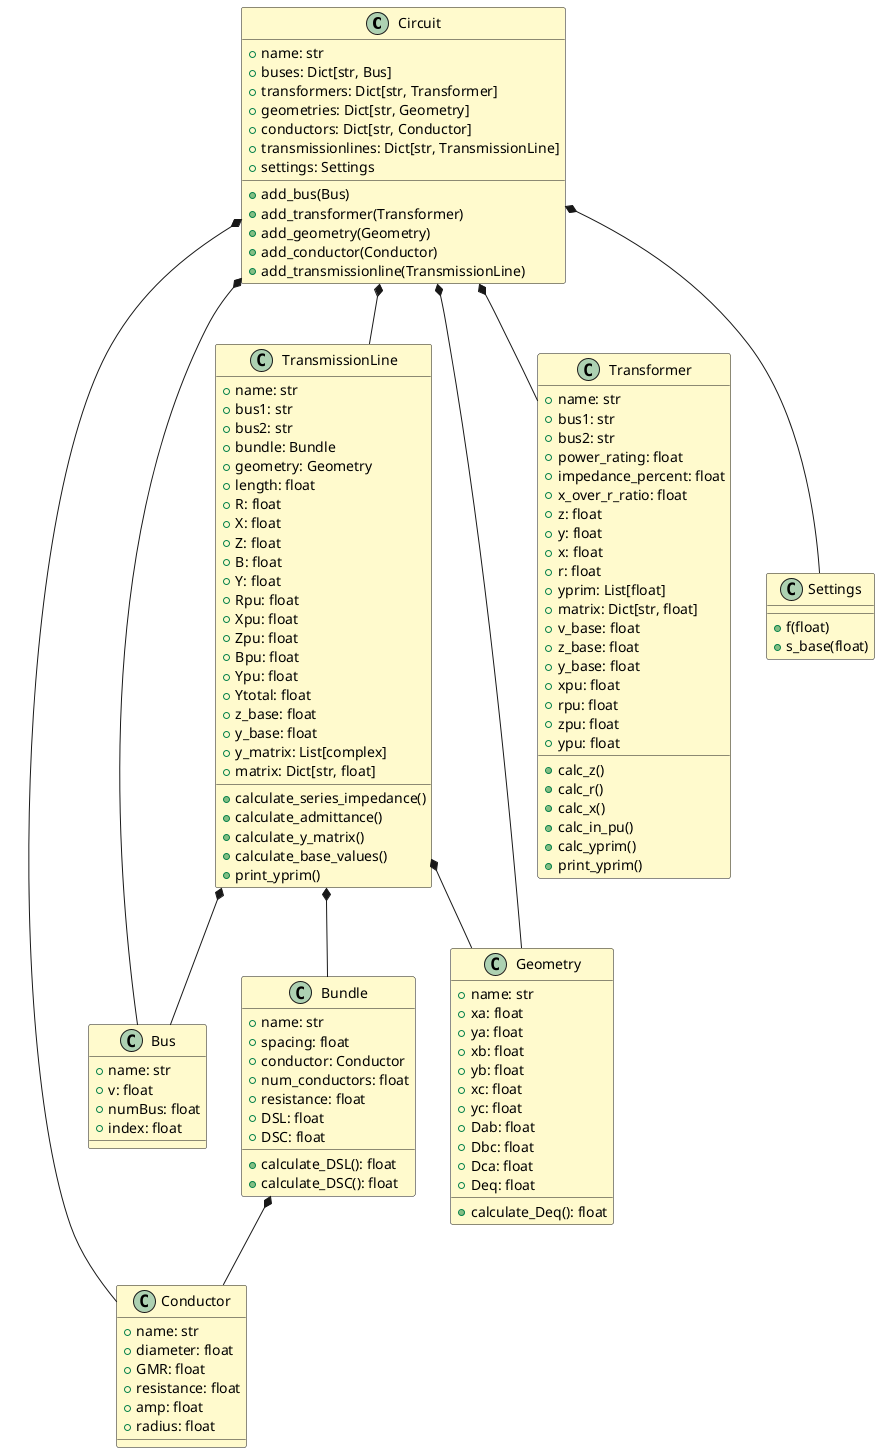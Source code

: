 @startuml
'https://plantuml.com/class-diagram

skinparam ClassBackgroundColor #LemonChiffon

class Circuit{
    +name: str
    +buses: Dict[str, Bus]
    +transformers: Dict[str, Transformer]
    +geometries: Dict[str, Geometry]
    +conductors: Dict[str, Conductor]
    +transmissionlines: Dict[str, TransmissionLine]
    +settings: Settings

    +add_bus(Bus)
    +add_transformer(Transformer)
    +add_geometry(Geometry)
    +add_conductor(Conductor)
    +add_transmissionline(TransmissionLine)
    }

class Bus {
    +name: str
    +v: float
    +numBus: float
    +index: float
    }

class Bundle {
    +name: str
    +spacing: float
    +conductor: Conductor
    +num_conductors: float
    +resistance: float
    +DSL: float
    +DSC: float
    +calculate_DSL(): float
    +calculate_DSC(): float
    }

class Conductor {
    +name: str
    +diameter: float
    +GMR: float
    +resistance: float
    +amp: float
    +radius: float
    }

class Geometry{
    +name: str
    +xa: float
    +ya: float
    +xb: float
    +yb: float
    +xc: float
    +yc: float
    +Dab: float
    +Dbc: float
    +Dca: float
    +Deq: float
    +calculate_Deq(): float
    }

class Transformer {
    +name: str
    +bus1: str
    +bus2: str
    +power_rating: float
    +impedance_percent: float
    +x_over_r_ratio: float
    +z: float
    +y: float
    +x: float
    +r: float
    +yprim: List[float]
    +matrix: Dict[str, float]
    +v_base: float
    +z_base: float
    +y_base: float
    +xpu: float
    +rpu: float
    +zpu: float
    +ypu: float

    +calc_z()
    +calc_r()
    +calc_x()
    +calc_in_pu()
    +calc_yprim()
    +print_yprim()
    }

class TransmissionLine {
    +name: str
    +bus1: str
    +bus2: str
    +bundle: Bundle
    +geometry: Geometry
    +length: float
    +R: float
    +X: float
    +Z: float
    +B: float
    +Y: float
    +Rpu: float
    +Xpu: float
    +Zpu: float
    +Bpu: float
    +Ypu: float
    +Ytotal: float
    +z_base: float
    +y_base: float
    +y_matrix: List[complex]
    +matrix: Dict[str, float]

    +calculate_series_impedance()
    +calculate_admittance()
    +calculate_y_matrix()
    +calculate_base_values()
    +print_yprim()
    }


class Settings{
    +f(float)
    +s_base(float)
}

Circuit *-- Transformer
Circuit *-- Bus
Circuit *-- TransmissionLine
Circuit *-- Geometry
Circuit *-- Conductor
Circuit *-- Settings

TransmissionLine *-- Geometry
TransmissionLine *-- Bundle
TransmissionLine *-- Bus

Bundle *-- Conductor









@enduml